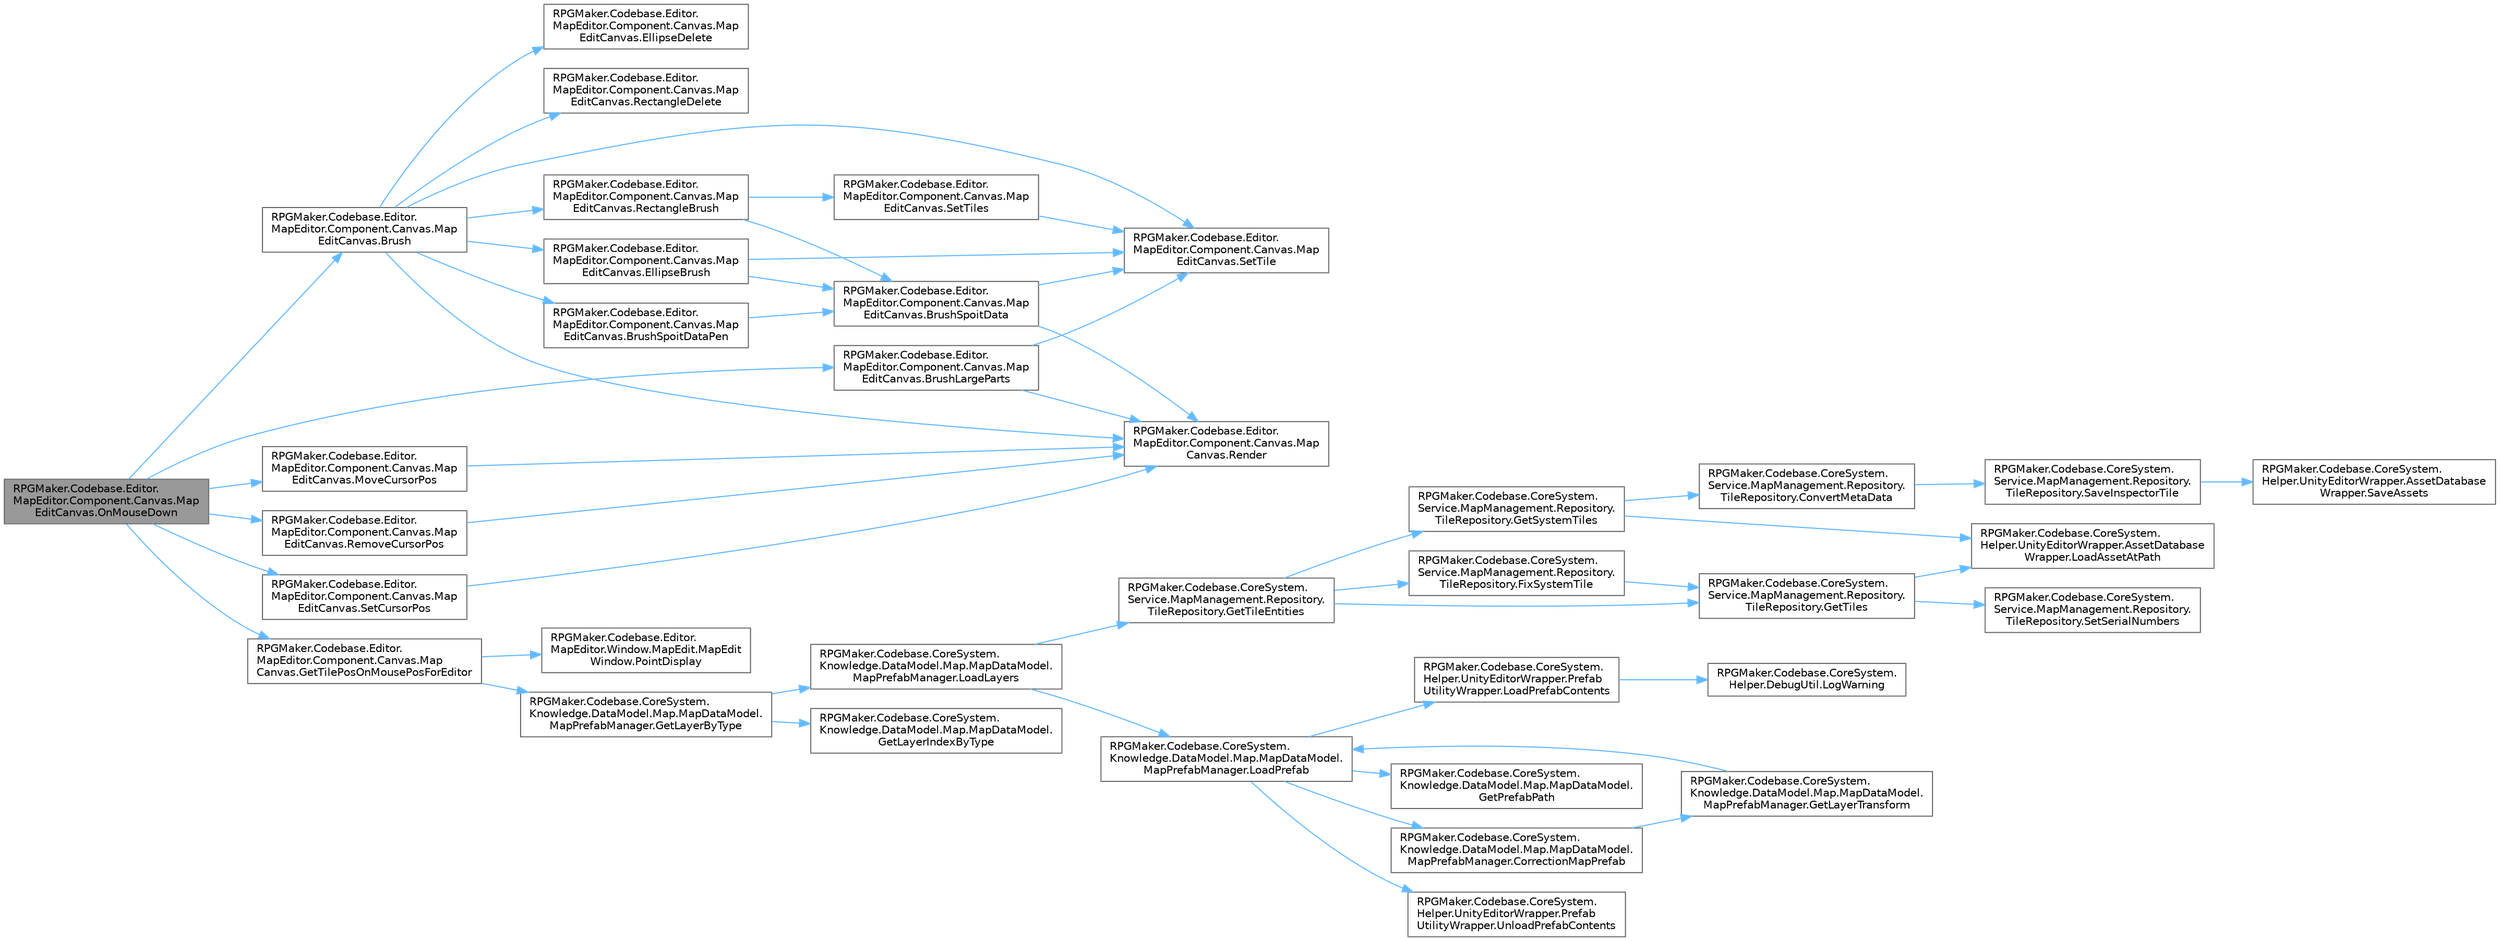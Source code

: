 digraph "RPGMaker.Codebase.Editor.MapEditor.Component.Canvas.MapEditCanvas.OnMouseDown"
{
 // LATEX_PDF_SIZE
  bgcolor="transparent";
  edge [fontname=Helvetica,fontsize=10,labelfontname=Helvetica,labelfontsize=10];
  node [fontname=Helvetica,fontsize=10,shape=box,height=0.2,width=0.4];
  rankdir="LR";
  Node1 [id="Node000001",label="RPGMaker.Codebase.Editor.\lMapEditor.Component.Canvas.Map\lEditCanvas.OnMouseDown",height=0.2,width=0.4,color="gray40", fillcolor="grey60", style="filled", fontcolor="black",tooltip=" "];
  Node1 -> Node2 [id="edge1_Node000001_Node000002",color="steelblue1",style="solid",tooltip=" "];
  Node2 [id="Node000002",label="RPGMaker.Codebase.Editor.\lMapEditor.Component.Canvas.Map\lEditCanvas.Brush",height=0.2,width=0.4,color="grey40", fillcolor="white", style="filled",URL="$d9/df5/class_r_p_g_maker_1_1_codebase_1_1_editor_1_1_map_editor_1_1_component_1_1_canvas_1_1_map_edit_canvas.html#a48b2e5ab40a39ad091864edd573c1caa",tooltip="タイルブラッシング実行"];
  Node2 -> Node3 [id="edge2_Node000002_Node000003",color="steelblue1",style="solid",tooltip=" "];
  Node3 [id="Node000003",label="RPGMaker.Codebase.Editor.\lMapEditor.Component.Canvas.Map\lEditCanvas.BrushSpoitDataPen",height=0.2,width=0.4,color="grey40", fillcolor="white", style="filled",URL="$d9/df5/class_r_p_g_maker_1_1_codebase_1_1_editor_1_1_map_editor_1_1_component_1_1_canvas_1_1_map_edit_canvas.html#a2c81d4a184b1a58c4d9211a5e2290fed",tooltip="四角のブラシ"];
  Node3 -> Node4 [id="edge3_Node000003_Node000004",color="steelblue1",style="solid",tooltip=" "];
  Node4 [id="Node000004",label="RPGMaker.Codebase.Editor.\lMapEditor.Component.Canvas.Map\lEditCanvas.BrushSpoitData",height=0.2,width=0.4,color="grey40", fillcolor="white", style="filled",URL="$d9/df5/class_r_p_g_maker_1_1_codebase_1_1_editor_1_1_map_editor_1_1_component_1_1_canvas_1_1_map_edit_canvas.html#a9e046931377c98b3777ec50ba688b5cf",tooltip="スポイトしたタイルを描画する"];
  Node4 -> Node5 [id="edge4_Node000004_Node000005",color="steelblue1",style="solid",tooltip=" "];
  Node5 [id="Node000005",label="RPGMaker.Codebase.Editor.\lMapEditor.Component.Canvas.Map\lCanvas.Render",height=0.2,width=0.4,color="grey40", fillcolor="white", style="filled",URL="$da/d63/class_r_p_g_maker_1_1_codebase_1_1_editor_1_1_map_editor_1_1_component_1_1_canvas_1_1_map_canvas.html#a2251fde9142862e109ac4894a3769594",tooltip="マップ描画"];
  Node4 -> Node6 [id="edge5_Node000004_Node000006",color="steelblue1",style="solid",tooltip=" "];
  Node6 [id="Node000006",label="RPGMaker.Codebase.Editor.\lMapEditor.Component.Canvas.Map\lEditCanvas.SetTile",height=0.2,width=0.4,color="grey40", fillcolor="white", style="filled",URL="$d9/df5/class_r_p_g_maker_1_1_codebase_1_1_editor_1_1_map_editor_1_1_component_1_1_canvas_1_1_map_edit_canvas.html#a6e082cdccfb44fc45b4f12709abd530d",tooltip="タイルをセット （AutoTileC用の処理も行う）"];
  Node2 -> Node7 [id="edge6_Node000002_Node000007",color="steelblue1",style="solid",tooltip=" "];
  Node7 [id="Node000007",label="RPGMaker.Codebase.Editor.\lMapEditor.Component.Canvas.Map\lEditCanvas.EllipseBrush",height=0.2,width=0.4,color="grey40", fillcolor="white", style="filled",URL="$d9/df5/class_r_p_g_maker_1_1_codebase_1_1_editor_1_1_map_editor_1_1_component_1_1_canvas_1_1_map_edit_canvas.html#acb10215d53688dd9ceb1ed66b9bc4fe8",tooltip="丸型のブラシ"];
  Node7 -> Node4 [id="edge7_Node000007_Node000004",color="steelblue1",style="solid",tooltip=" "];
  Node7 -> Node6 [id="edge8_Node000007_Node000006",color="steelblue1",style="solid",tooltip=" "];
  Node2 -> Node8 [id="edge9_Node000002_Node000008",color="steelblue1",style="solid",tooltip=" "];
  Node8 [id="Node000008",label="RPGMaker.Codebase.Editor.\lMapEditor.Component.Canvas.Map\lEditCanvas.EllipseDelete",height=0.2,width=0.4,color="grey40", fillcolor="white", style="filled",URL="$d9/df5/class_r_p_g_maker_1_1_codebase_1_1_editor_1_1_map_editor_1_1_component_1_1_canvas_1_1_map_edit_canvas.html#a40fc5847585cc814655452cf3a578fdb",tooltip="丸型の消しゴム"];
  Node2 -> Node9 [id="edge10_Node000002_Node000009",color="steelblue1",style="solid",tooltip=" "];
  Node9 [id="Node000009",label="RPGMaker.Codebase.Editor.\lMapEditor.Component.Canvas.Map\lEditCanvas.RectangleBrush",height=0.2,width=0.4,color="grey40", fillcolor="white", style="filled",URL="$d9/df5/class_r_p_g_maker_1_1_codebase_1_1_editor_1_1_map_editor_1_1_component_1_1_canvas_1_1_map_edit_canvas.html#a578f4097484b2598f0b33143531533c8",tooltip="四角のブラシ"];
  Node9 -> Node4 [id="edge11_Node000009_Node000004",color="steelblue1",style="solid",tooltip=" "];
  Node9 -> Node10 [id="edge12_Node000009_Node000010",color="steelblue1",style="solid",tooltip=" "];
  Node10 [id="Node000010",label="RPGMaker.Codebase.Editor.\lMapEditor.Component.Canvas.Map\lEditCanvas.SetTiles",height=0.2,width=0.4,color="grey40", fillcolor="white", style="filled",URL="$d9/df5/class_r_p_g_maker_1_1_codebase_1_1_editor_1_1_map_editor_1_1_component_1_1_canvas_1_1_map_edit_canvas.html#a0b5cb414d3fbedded8483a668f0d2322",tooltip="複数タイルをセット"];
  Node10 -> Node6 [id="edge13_Node000010_Node000006",color="steelblue1",style="solid",tooltip=" "];
  Node2 -> Node11 [id="edge14_Node000002_Node000011",color="steelblue1",style="solid",tooltip=" "];
  Node11 [id="Node000011",label="RPGMaker.Codebase.Editor.\lMapEditor.Component.Canvas.Map\lEditCanvas.RectangleDelete",height=0.2,width=0.4,color="grey40", fillcolor="white", style="filled",URL="$d9/df5/class_r_p_g_maker_1_1_codebase_1_1_editor_1_1_map_editor_1_1_component_1_1_canvas_1_1_map_edit_canvas.html#a39df09f9e24032aff80d796d6e3607c7",tooltip="四角の消しゴム"];
  Node2 -> Node5 [id="edge15_Node000002_Node000005",color="steelblue1",style="solid",tooltip=" "];
  Node2 -> Node6 [id="edge16_Node000002_Node000006",color="steelblue1",style="solid",tooltip=" "];
  Node1 -> Node12 [id="edge17_Node000001_Node000012",color="steelblue1",style="solid",tooltip=" "];
  Node12 [id="Node000012",label="RPGMaker.Codebase.Editor.\lMapEditor.Component.Canvas.Map\lEditCanvas.BrushLargeParts",height=0.2,width=0.4,color="grey40", fillcolor="white", style="filled",URL="$d9/df5/class_r_p_g_maker_1_1_codebase_1_1_editor_1_1_map_editor_1_1_component_1_1_canvas_1_1_map_edit_canvas.html#a6b06160fe33ec42ebeeeaa56b0c5d006",tooltip="大型パーツタイルブラッシング実行"];
  Node12 -> Node5 [id="edge18_Node000012_Node000005",color="steelblue1",style="solid",tooltip=" "];
  Node12 -> Node6 [id="edge19_Node000012_Node000006",color="steelblue1",style="solid",tooltip=" "];
  Node1 -> Node13 [id="edge20_Node000001_Node000013",color="steelblue1",style="solid",tooltip=" "];
  Node13 [id="Node000013",label="RPGMaker.Codebase.Editor.\lMapEditor.Component.Canvas.Map\lCanvas.GetTilePosOnMousePosForEditor",height=0.2,width=0.4,color="grey40", fillcolor="white", style="filled",URL="$da/d63/class_r_p_g_maker_1_1_codebase_1_1_editor_1_1_map_editor_1_1_component_1_1_canvas_1_1_map_canvas.html#ac372ff97b58cec49e62e2d139668be91",tooltip="タイル座標を取得する"];
  Node13 -> Node14 [id="edge21_Node000013_Node000014",color="steelblue1",style="solid",tooltip=" "];
  Node14 [id="Node000014",label="RPGMaker.Codebase.CoreSystem.\lKnowledge.DataModel.Map.MapDataModel.\lMapPrefabManager.GetLayerByType",height=0.2,width=0.4,color="grey40", fillcolor="white", style="filled",URL="$dd/db9/class_r_p_g_maker_1_1_codebase_1_1_core_system_1_1_knowledge_1_1_data_model_1_1_map_1_1_map_data_model_1_1_map_prefab_manager.html#a9b83ebdf97e4d9766ac286e37d34782a",tooltip="😁 種別を指定してレイヤーを取得"];
  Node14 -> Node15 [id="edge22_Node000014_Node000015",color="steelblue1",style="solid",tooltip=" "];
  Node15 [id="Node000015",label="RPGMaker.Codebase.CoreSystem.\lKnowledge.DataModel.Map.MapDataModel.\lGetLayerIndexByType",height=0.2,width=0.4,color="grey40", fillcolor="white", style="filled",URL="$d8/d51/class_r_p_g_maker_1_1_codebase_1_1_core_system_1_1_knowledge_1_1_data_model_1_1_map_1_1_map_data_model.html#a0e9cb9a4af0983476078ec8d1efec652",tooltip="😁 レイヤー種別からインデックスを取得"];
  Node14 -> Node16 [id="edge23_Node000014_Node000016",color="steelblue1",style="solid",tooltip=" "];
  Node16 [id="Node000016",label="RPGMaker.Codebase.CoreSystem.\lKnowledge.DataModel.Map.MapDataModel.\lMapPrefabManager.LoadLayers",height=0.2,width=0.4,color="grey40", fillcolor="white", style="filled",URL="$dd/db9/class_r_p_g_maker_1_1_codebase_1_1_core_system_1_1_knowledge_1_1_data_model_1_1_map_1_1_map_data_model_1_1_map_prefab_manager.html#aac4a9ecb831173780cab4625615b7c2e",tooltip="😁 レイヤー（タイル関連ファイル含む）を読み込む"];
  Node16 -> Node17 [id="edge24_Node000016_Node000017",color="steelblue1",style="solid",tooltip=" "];
  Node17 [id="Node000017",label="RPGMaker.Codebase.CoreSystem.\lService.MapManagement.Repository.\lTileRepository.GetTileEntities",height=0.2,width=0.4,color="grey40", fillcolor="white", style="filled",URL="$d3/df6/class_r_p_g_maker_1_1_codebase_1_1_core_system_1_1_service_1_1_map_management_1_1_repository_1_1_tile_repository.html#ae0ca3d1484f74759cd4fa3393c5ae080",tooltip="😁 登録済みの全タイルを取得する"];
  Node17 -> Node18 [id="edge25_Node000017_Node000018",color="steelblue1",style="solid",tooltip=" "];
  Node18 [id="Node000018",label="RPGMaker.Codebase.CoreSystem.\lService.MapManagement.Repository.\lTileRepository.FixSystemTile",height=0.2,width=0.4,color="grey40", fillcolor="white", style="filled",URL="$d3/df6/class_r_p_g_maker_1_1_codebase_1_1_core_system_1_1_service_1_1_map_management_1_1_repository_1_1_tile_repository.html#a0f1b931d39e86c55156e27ea599585a9",tooltip="😁 システム・タイル修正"];
  Node18 -> Node19 [id="edge26_Node000018_Node000019",color="steelblue1",style="solid",tooltip=" "];
  Node19 [id="Node000019",label="RPGMaker.Codebase.CoreSystem.\lService.MapManagement.Repository.\lTileRepository.GetTiles",height=0.2,width=0.4,color="grey40", fillcolor="white", style="filled",URL="$d3/df6/class_r_p_g_maker_1_1_codebase_1_1_core_system_1_1_service_1_1_map_management_1_1_repository_1_1_tile_repository.html#a721b23c17317971ce4dbd40f83c7522a",tooltip="😁 通常タイルを取得する"];
  Node19 -> Node20 [id="edge27_Node000019_Node000020",color="steelblue1",style="solid",tooltip=" "];
  Node20 [id="Node000020",label="RPGMaker.Codebase.CoreSystem.\lHelper.UnityEditorWrapper.AssetDatabase\lWrapper.LoadAssetAtPath",height=0.2,width=0.4,color="grey40", fillcolor="white", style="filled",URL="$d9/d20/class_r_p_g_maker_1_1_codebase_1_1_core_system_1_1_helper_1_1_unity_editor_wrapper_1_1_asset_database_wrapper.html#a471f932b0479bad28c9fd1b02f1d5d7a",tooltip="😁 パスで資産読込"];
  Node19 -> Node21 [id="edge28_Node000019_Node000021",color="steelblue1",style="solid",tooltip=" "];
  Node21 [id="Node000021",label="RPGMaker.Codebase.CoreSystem.\lService.MapManagement.Repository.\lTileRepository.SetSerialNumbers",height=0.2,width=0.4,color="grey40", fillcolor="white", style="filled",URL="$d3/df6/class_r_p_g_maker_1_1_codebase_1_1_core_system_1_1_service_1_1_map_management_1_1_repository_1_1_tile_repository.html#a8ce44c6e810e93ec16a603109c804062",tooltip="😁 連番設定"];
  Node17 -> Node22 [id="edge29_Node000017_Node000022",color="steelblue1",style="solid",tooltip=" "];
  Node22 [id="Node000022",label="RPGMaker.Codebase.CoreSystem.\lService.MapManagement.Repository.\lTileRepository.GetSystemTiles",height=0.2,width=0.4,color="grey40", fillcolor="white", style="filled",URL="$d3/df6/class_r_p_g_maker_1_1_codebase_1_1_core_system_1_1_service_1_1_map_management_1_1_repository_1_1_tile_repository.html#aa95f73797e371e90f6257683a616ba16",tooltip="😁 システムタイルを取得する"];
  Node22 -> Node23 [id="edge30_Node000022_Node000023",color="steelblue1",style="solid",tooltip=" "];
  Node23 [id="Node000023",label="RPGMaker.Codebase.CoreSystem.\lService.MapManagement.Repository.\lTileRepository.ConvertMetaData",height=0.2,width=0.4,color="grey40", fillcolor="white", style="filled",URL="$d3/df6/class_r_p_g_maker_1_1_codebase_1_1_core_system_1_1_service_1_1_map_management_1_1_repository_1_1_tile_repository.html#a3ab090e55198e063fa0fb13dc1f24410",tooltip="😁 旧Storage環境からの移行時に、metaファイル内が壊れている場合に修復する"];
  Node23 -> Node24 [id="edge31_Node000023_Node000024",color="steelblue1",style="solid",tooltip=" "];
  Node24 [id="Node000024",label="RPGMaker.Codebase.CoreSystem.\lService.MapManagement.Repository.\lTileRepository.SaveInspectorTile",height=0.2,width=0.4,color="grey40", fillcolor="white", style="filled",URL="$d3/df6/class_r_p_g_maker_1_1_codebase_1_1_core_system_1_1_service_1_1_map_management_1_1_repository_1_1_tile_repository.html#a58c7aba212f029ed338f3c1d44931a64",tooltip="😁 タイルの保存のみ"];
  Node24 -> Node25 [id="edge32_Node000024_Node000025",color="steelblue1",style="solid",tooltip=" "];
  Node25 [id="Node000025",label="RPGMaker.Codebase.CoreSystem.\lHelper.UnityEditorWrapper.AssetDatabase\lWrapper.SaveAssets",height=0.2,width=0.4,color="grey40", fillcolor="white", style="filled",URL="$d9/d20/class_r_p_g_maker_1_1_codebase_1_1_core_system_1_1_helper_1_1_unity_editor_wrapper_1_1_asset_database_wrapper.html#adfa294899fffd2dd165dcc0c8e7dc9fc",tooltip="😁 資産保存"];
  Node22 -> Node20 [id="edge33_Node000022_Node000020",color="steelblue1",style="solid",tooltip=" "];
  Node17 -> Node19 [id="edge34_Node000017_Node000019",color="steelblue1",style="solid",tooltip=" "];
  Node16 -> Node26 [id="edge35_Node000016_Node000026",color="steelblue1",style="solid",tooltip=" "];
  Node26 [id="Node000026",label="RPGMaker.Codebase.CoreSystem.\lKnowledge.DataModel.Map.MapDataModel.\lMapPrefabManager.LoadPrefab",height=0.2,width=0.4,color="grey40", fillcolor="white", style="filled",URL="$dd/db9/class_r_p_g_maker_1_1_codebase_1_1_core_system_1_1_knowledge_1_1_data_model_1_1_map_1_1_map_data_model_1_1_map_prefab_manager.html#a242e52d6c89e04659a56c186666f512d",tooltip="😁 重いファイルは必要な時にLoadするための処理"];
  Node26 -> Node27 [id="edge36_Node000026_Node000027",color="steelblue1",style="solid",tooltip=" "];
  Node27 [id="Node000027",label="RPGMaker.Codebase.CoreSystem.\lKnowledge.DataModel.Map.MapDataModel.\lMapPrefabManager.CorrectionMapPrefab",height=0.2,width=0.4,color="grey40", fillcolor="white", style="filled",URL="$dd/db9/class_r_p_g_maker_1_1_codebase_1_1_core_system_1_1_knowledge_1_1_data_model_1_1_map_1_1_map_data_model_1_1_map_prefab_manager.html#affd4bfb9bfd560f9c7d84fc6d740123b",tooltip="😁 新規作成またはロードしたマッププレハブの内容を、使用できる状態に補正する。"];
  Node27 -> Node28 [id="edge37_Node000027_Node000028",color="steelblue1",style="solid",tooltip=" "];
  Node28 [id="Node000028",label="RPGMaker.Codebase.CoreSystem.\lKnowledge.DataModel.Map.MapDataModel.\lMapPrefabManager.GetLayerTransform",height=0.2,width=0.4,color="grey40", fillcolor="white", style="filled",URL="$dd/db9/class_r_p_g_maker_1_1_codebase_1_1_core_system_1_1_knowledge_1_1_data_model_1_1_map_1_1_map_data_model_1_1_map_prefab_manager.html#aa7e10682bd9659bbf64ee1829a5e1f76",tooltip="😁 レイヤー変身取得"];
  Node28 -> Node26 [id="edge38_Node000028_Node000026",color="steelblue1",style="solid",tooltip=" "];
  Node26 -> Node29 [id="edge39_Node000026_Node000029",color="steelblue1",style="solid",tooltip=" "];
  Node29 [id="Node000029",label="RPGMaker.Codebase.CoreSystem.\lKnowledge.DataModel.Map.MapDataModel.\lGetPrefabPath",height=0.2,width=0.4,color="grey40", fillcolor="white", style="filled",URL="$d8/d51/class_r_p_g_maker_1_1_codebase_1_1_core_system_1_1_knowledge_1_1_data_model_1_1_map_1_1_map_data_model.html#a849e43da36a49c1809353e19050800f2",tooltip="😁 プレファブ・パス取得"];
  Node26 -> Node30 [id="edge40_Node000026_Node000030",color="steelblue1",style="solid",tooltip=" "];
  Node30 [id="Node000030",label="RPGMaker.Codebase.CoreSystem.\lHelper.UnityEditorWrapper.Prefab\lUtilityWrapper.LoadPrefabContents",height=0.2,width=0.4,color="grey40", fillcolor="white", style="filled",URL="$dd/d78/class_r_p_g_maker_1_1_codebase_1_1_core_system_1_1_helper_1_1_unity_editor_wrapper_1_1_prefab_utility_wrapper.html#a0e5484709cd9d49495f730fdd7cc3e84",tooltip="😁 プレファブ内容読込"];
  Node30 -> Node31 [id="edge41_Node000030_Node000031",color="steelblue1",style="solid",tooltip=" "];
  Node31 [id="Node000031",label="RPGMaker.Codebase.CoreSystem.\lHelper.DebugUtil.LogWarning",height=0.2,width=0.4,color="grey40", fillcolor="white", style="filled",URL="$d0/dba/class_r_p_g_maker_1_1_codebase_1_1_core_system_1_1_helper_1_1_debug_util.html#a6f68e12e2f77835f0734dde740a47814",tooltip="😁 オブジェクトを文字列化して警告メッセージをUnityコンソールに表示する。"];
  Node26 -> Node32 [id="edge42_Node000026_Node000032",color="steelblue1",style="solid",tooltip=" "];
  Node32 [id="Node000032",label="RPGMaker.Codebase.CoreSystem.\lHelper.UnityEditorWrapper.Prefab\lUtilityWrapper.UnloadPrefabContents",height=0.2,width=0.4,color="grey40", fillcolor="white", style="filled",URL="$dd/d78/class_r_p_g_maker_1_1_codebase_1_1_core_system_1_1_helper_1_1_unity_editor_wrapper_1_1_prefab_utility_wrapper.html#a53bbabb88d5752c05d2c87b8c5228dec",tooltip="😁 プレファブ内容アンロード"];
  Node13 -> Node33 [id="edge43_Node000013_Node000033",color="steelblue1",style="solid",tooltip=" "];
  Node33 [id="Node000033",label="RPGMaker.Codebase.Editor.\lMapEditor.Window.MapEdit.MapEdit\lWindow.PointDisplay",height=0.2,width=0.4,color="grey40", fillcolor="white", style="filled",URL="$d9/d6e/class_r_p_g_maker_1_1_codebase_1_1_editor_1_1_map_editor_1_1_window_1_1_map_edit_1_1_map_edit_window.html#aa22d4e78a0bef9f567d5f3df673911f7",tooltip="選択座標の更新"];
  Node1 -> Node34 [id="edge44_Node000001_Node000034",color="steelblue1",style="solid",tooltip=" "];
  Node34 [id="Node000034",label="RPGMaker.Codebase.Editor.\lMapEditor.Component.Canvas.Map\lEditCanvas.MoveCursorPos",height=0.2,width=0.4,color="grey40", fillcolor="white", style="filled",URL="$d9/df5/class_r_p_g_maker_1_1_codebase_1_1_editor_1_1_map_editor_1_1_component_1_1_canvas_1_1_map_edit_canvas.html#a16995b38600a6fd3a54f83d67020fbcf",tooltip="カーソル位置を移動する。"];
  Node34 -> Node5 [id="edge45_Node000034_Node000005",color="steelblue1",style="solid",tooltip=" "];
  Node1 -> Node35 [id="edge46_Node000001_Node000035",color="steelblue1",style="solid",tooltip=" "];
  Node35 [id="Node000035",label="RPGMaker.Codebase.Editor.\lMapEditor.Component.Canvas.Map\lEditCanvas.RemoveCursorPos",height=0.2,width=0.4,color="grey40", fillcolor="white", style="filled",URL="$d9/df5/class_r_p_g_maker_1_1_codebase_1_1_editor_1_1_map_editor_1_1_component_1_1_canvas_1_1_map_edit_canvas.html#a2bd336df9a38c24a861eeb1e53bdb6fc",tooltip="カーソル位置を削除する。"];
  Node35 -> Node5 [id="edge47_Node000035_Node000005",color="steelblue1",style="solid",tooltip=" "];
  Node1 -> Node36 [id="edge48_Node000001_Node000036",color="steelblue1",style="solid",tooltip=" "];
  Node36 [id="Node000036",label="RPGMaker.Codebase.Editor.\lMapEditor.Component.Canvas.Map\lEditCanvas.SetCursorPos",height=0.2,width=0.4,color="grey40", fillcolor="white", style="filled",URL="$d9/df5/class_r_p_g_maker_1_1_codebase_1_1_editor_1_1_map_editor_1_1_component_1_1_canvas_1_1_map_edit_canvas.html#a66717e7a340ebfb5cf073f10f09cff5b",tooltip="カーソル位置を設定する。"];
  Node36 -> Node5 [id="edge49_Node000036_Node000005",color="steelblue1",style="solid",tooltip=" "];
}
